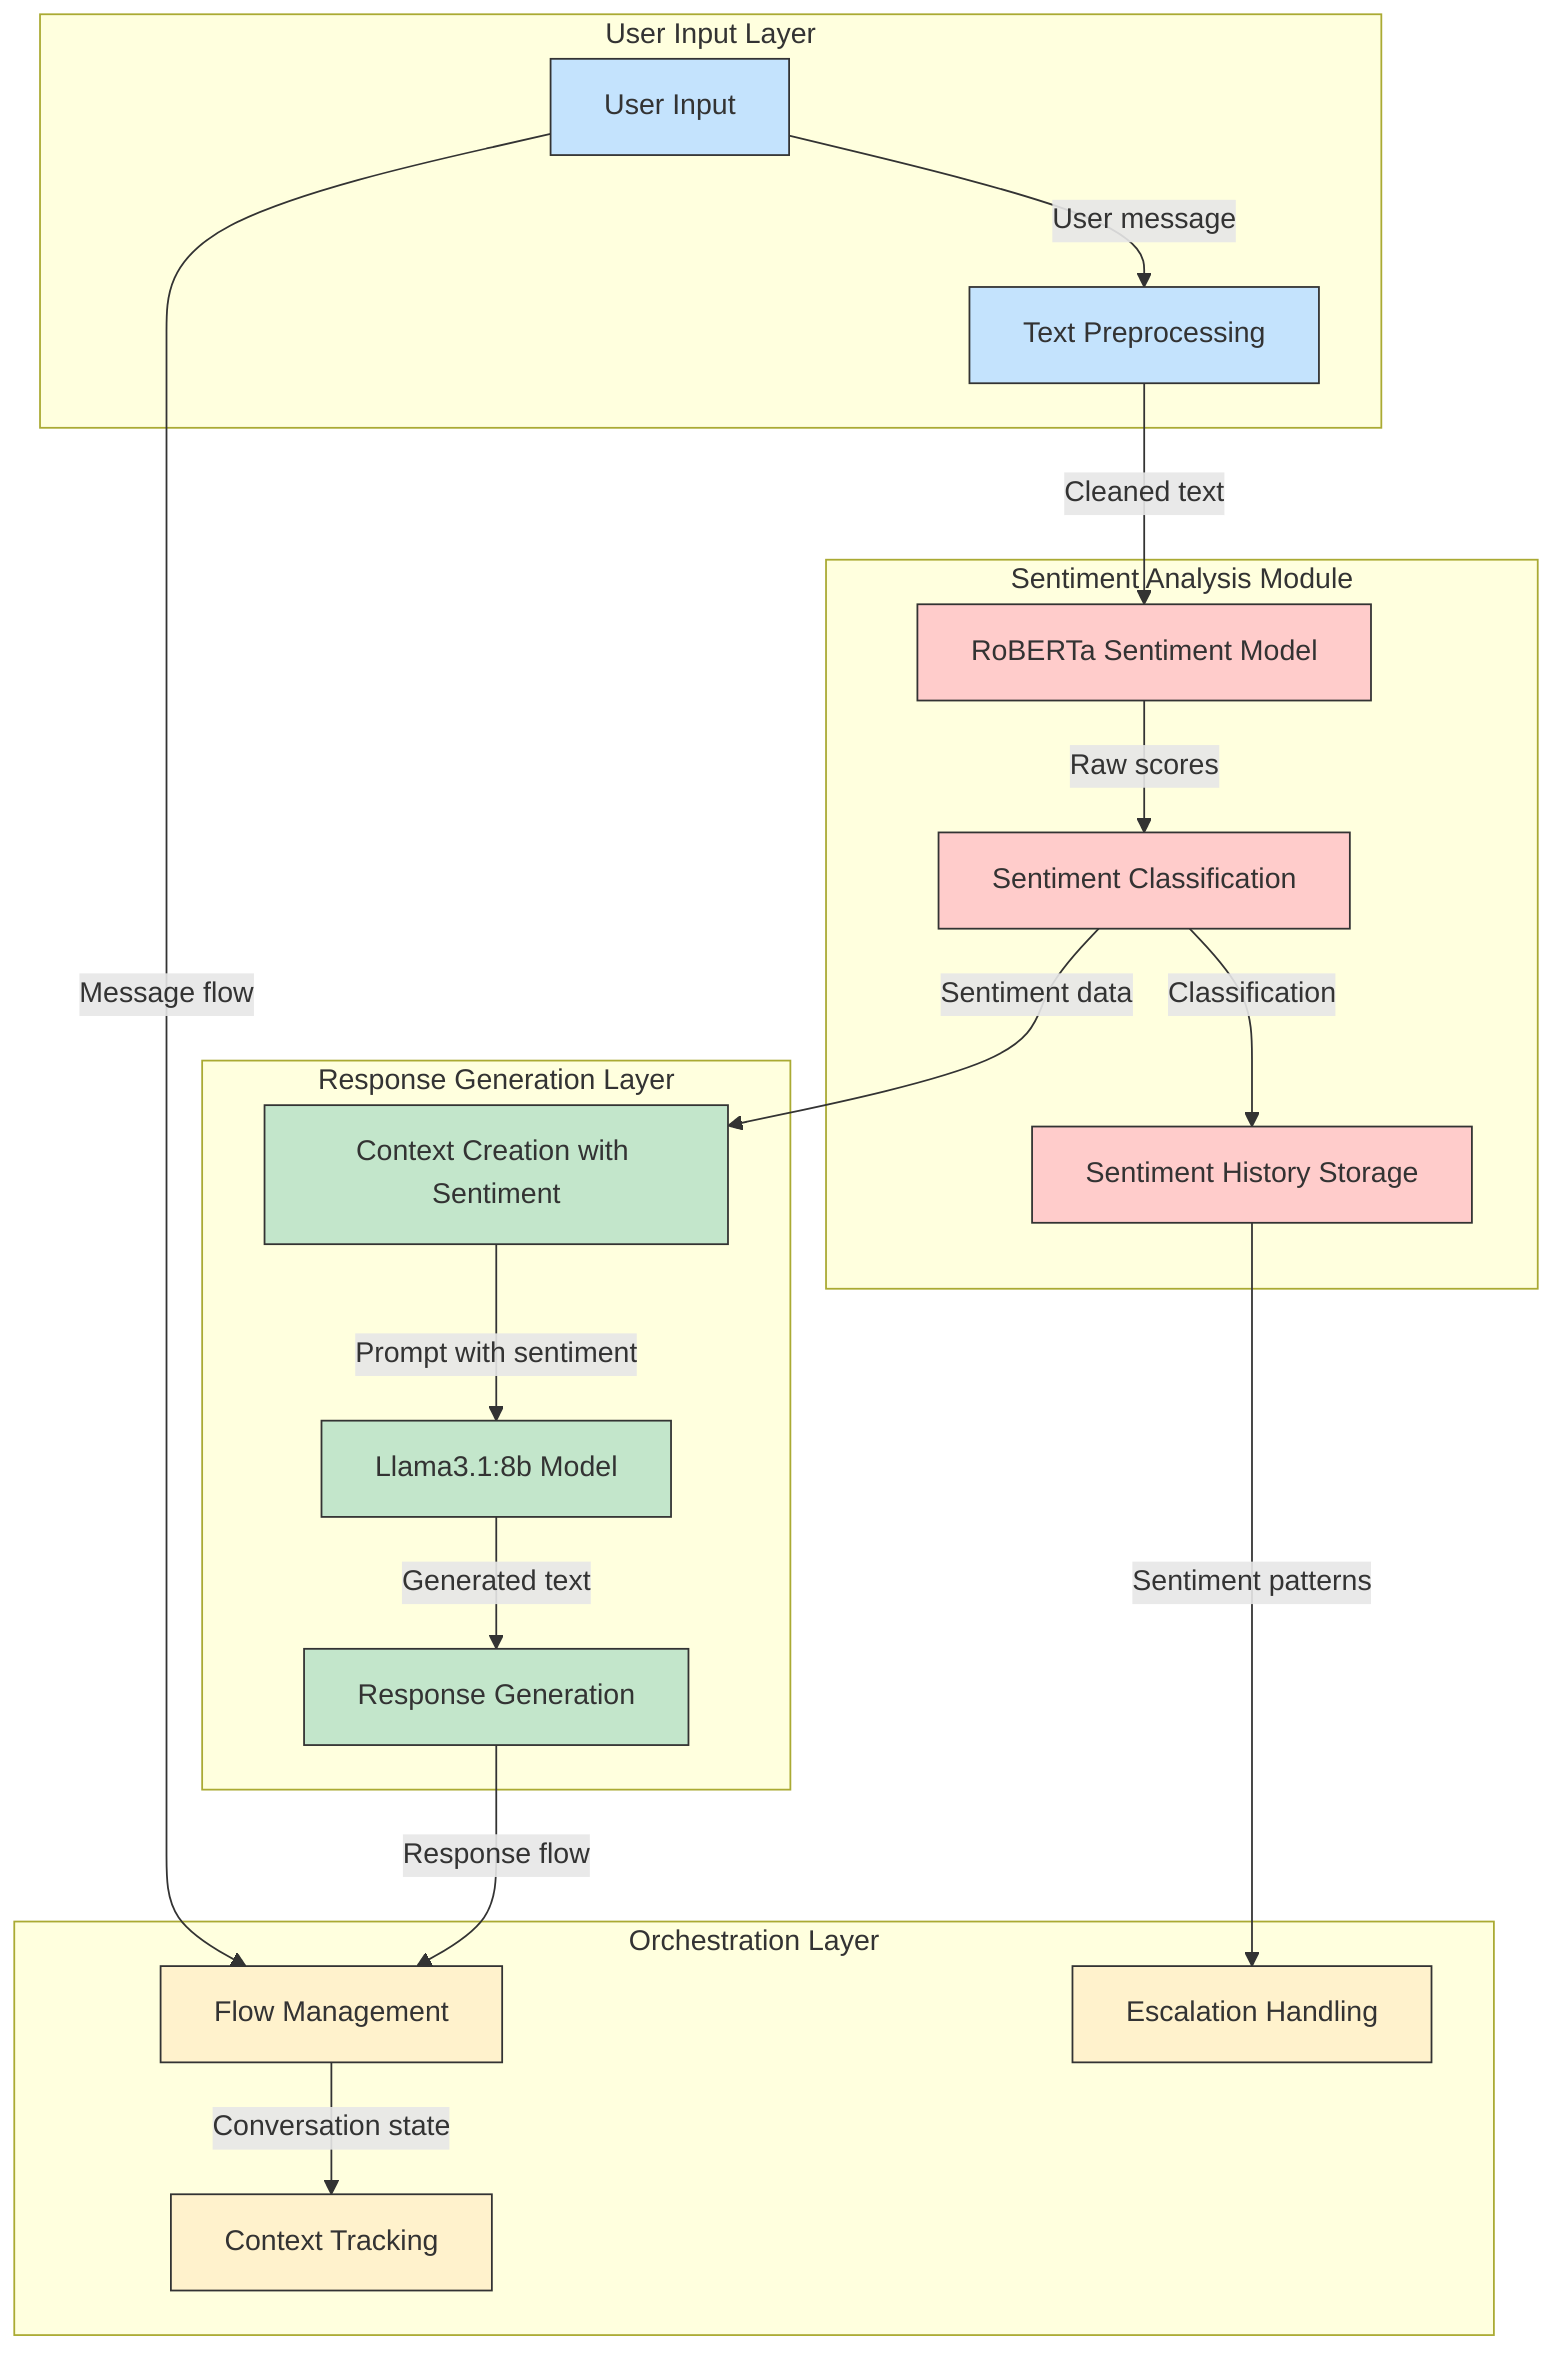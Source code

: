 graph TD
    %% Main System Layers
    subgraph "User Input Layer"
        UserInput[User Input]
        Preprocessing[Text Preprocessing]
    end

    subgraph "Sentiment Analysis Module"
        SentimentModel[RoBERTa Sentiment Model]
        SentimentClassification[Sentiment Classification]
        SentimentHistory[Sentiment History Storage]
    end

    subgraph "Response Generation Layer"
        ContextCreation[Context Creation with Sentiment]
        LLMModel[Llama3.1:8b Model]
        ResponseGeneration[Response Generation]
    end

    subgraph "Orchestration Layer"
        FlowManagement[Flow Management]
        EscalationHandling[Escalation Handling]
        ContextTracking[Context Tracking]
    end

    %% Connections between layers
    UserInput -->|User message| Preprocessing
    Preprocessing -->|Cleaned text| SentimentModel
    
    SentimentModel -->|Raw scores| SentimentClassification
    SentimentClassification -->|Classification| SentimentHistory
    SentimentClassification -->|Sentiment data| ContextCreation
    
    ContextCreation -->|Prompt with sentiment| LLMModel
    LLMModel -->|Generated text| ResponseGeneration
    
    SentimentHistory -->|Sentiment patterns| EscalationHandling
    UserInput -->|Message flow| FlowManagement
    ResponseGeneration -->|Response flow| FlowManagement
    FlowManagement -->|Conversation state| ContextTracking
    
    %% Styling
    classDef input fill:#C4E3FD,stroke:#333,stroke-width:1px;
    classDef sentiment fill:#FFCCCB,stroke:#333,stroke-width:1px;
    classDef response fill:#C3E6CB,stroke:#333,stroke-width:1px;
    classDef orchestration fill:#FFF2CC,stroke:#333,stroke-width:1px;
    
    class UserInput,Preprocessing input;
    class SentimentModel,SentimentClassification,SentimentHistory sentiment;
    class ContextCreation,LLMModel,ResponseGeneration response;
    class FlowManagement,EscalationHandling,ContextTracking orchestration;